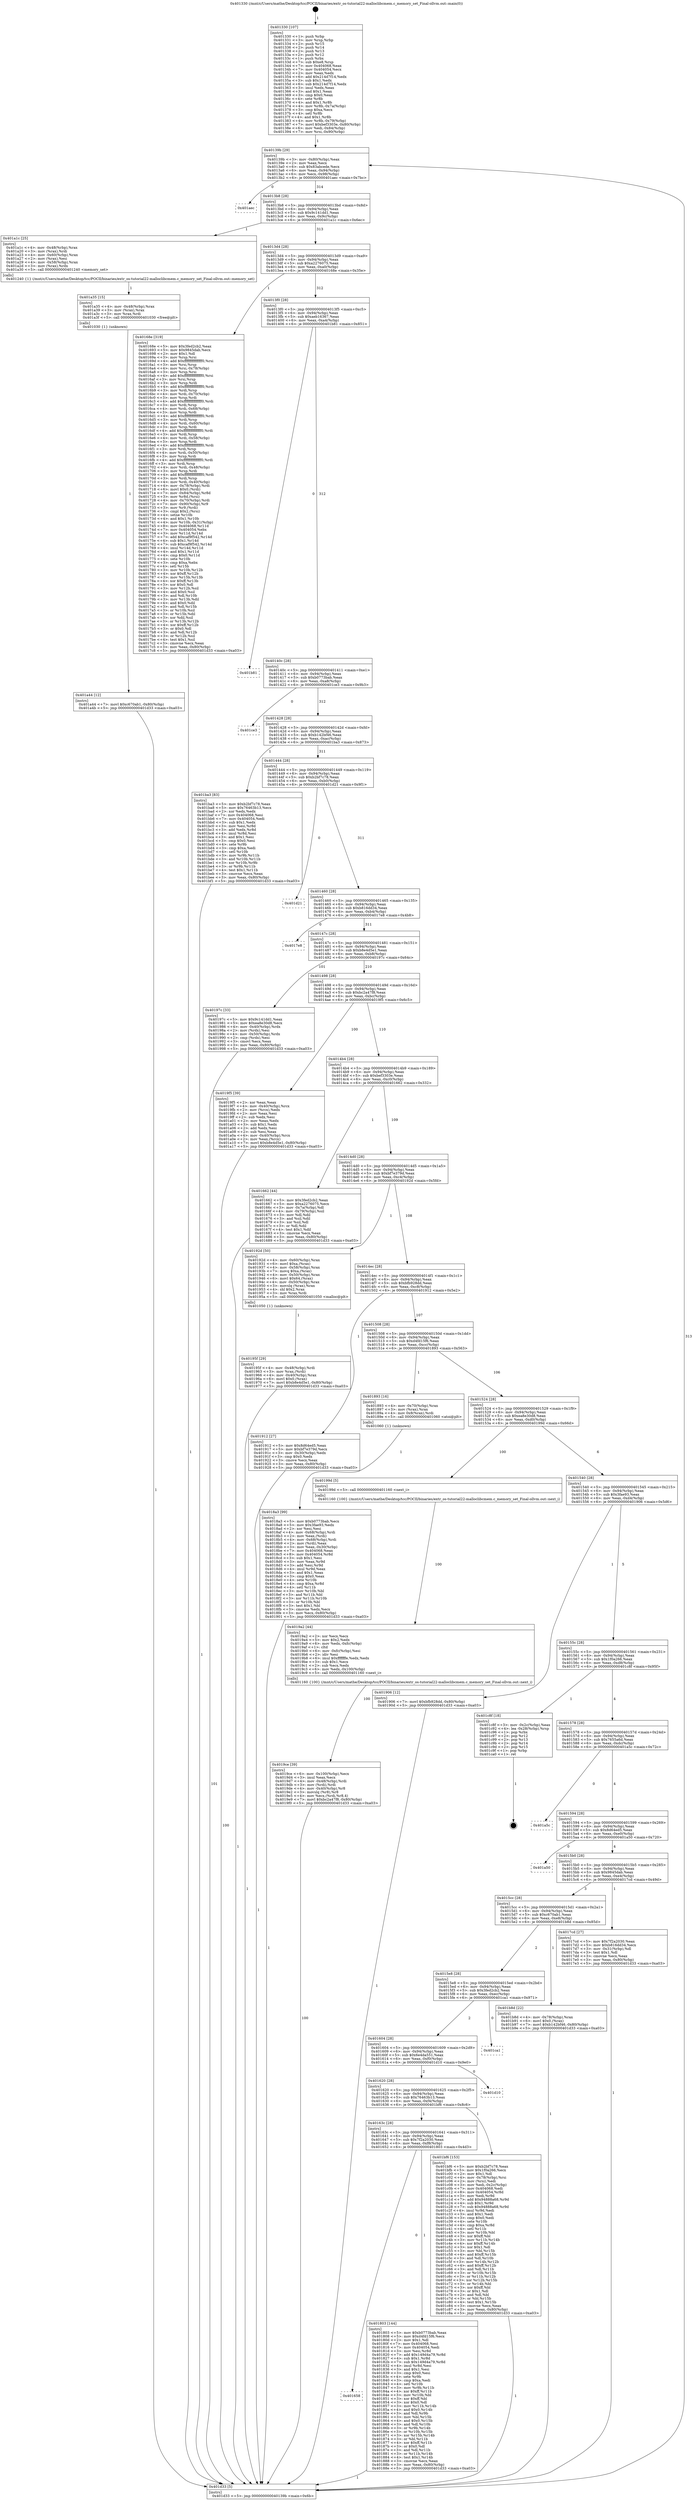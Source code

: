 digraph "0x401330" {
  label = "0x401330 (/mnt/c/Users/mathe/Desktop/tcc/POCII/binaries/extr_os-tutorial22-malloclibcmem.c_memory_set_Final-ollvm.out::main(0))"
  labelloc = "t"
  node[shape=record]

  Entry [label="",width=0.3,height=0.3,shape=circle,fillcolor=black,style=filled]
  "0x40139b" [label="{
     0x40139b [29]\l
     | [instrs]\l
     &nbsp;&nbsp;0x40139b \<+3\>: mov -0x80(%rbp),%eax\l
     &nbsp;&nbsp;0x40139e \<+2\>: mov %eax,%ecx\l
     &nbsp;&nbsp;0x4013a0 \<+6\>: sub $0x83abcede,%ecx\l
     &nbsp;&nbsp;0x4013a6 \<+6\>: mov %eax,-0x94(%rbp)\l
     &nbsp;&nbsp;0x4013ac \<+6\>: mov %ecx,-0x98(%rbp)\l
     &nbsp;&nbsp;0x4013b2 \<+6\>: je 0000000000401aec \<main+0x7bc\>\l
  }"]
  "0x401aec" [label="{
     0x401aec\l
  }", style=dashed]
  "0x4013b8" [label="{
     0x4013b8 [28]\l
     | [instrs]\l
     &nbsp;&nbsp;0x4013b8 \<+5\>: jmp 00000000004013bd \<main+0x8d\>\l
     &nbsp;&nbsp;0x4013bd \<+6\>: mov -0x94(%rbp),%eax\l
     &nbsp;&nbsp;0x4013c3 \<+5\>: sub $0x9c141dd1,%eax\l
     &nbsp;&nbsp;0x4013c8 \<+6\>: mov %eax,-0x9c(%rbp)\l
     &nbsp;&nbsp;0x4013ce \<+6\>: je 0000000000401a1c \<main+0x6ec\>\l
  }"]
  Exit [label="",width=0.3,height=0.3,shape=circle,fillcolor=black,style=filled,peripheries=2]
  "0x401a1c" [label="{
     0x401a1c [25]\l
     | [instrs]\l
     &nbsp;&nbsp;0x401a1c \<+4\>: mov -0x48(%rbp),%rax\l
     &nbsp;&nbsp;0x401a20 \<+3\>: mov (%rax),%rdi\l
     &nbsp;&nbsp;0x401a23 \<+4\>: mov -0x60(%rbp),%rax\l
     &nbsp;&nbsp;0x401a27 \<+2\>: mov (%rax),%esi\l
     &nbsp;&nbsp;0x401a29 \<+4\>: mov -0x58(%rbp),%rax\l
     &nbsp;&nbsp;0x401a2d \<+3\>: mov (%rax),%rdx\l
     &nbsp;&nbsp;0x401a30 \<+5\>: call 0000000000401240 \<memory_set\>\l
     | [calls]\l
     &nbsp;&nbsp;0x401240 \{1\} (/mnt/c/Users/mathe/Desktop/tcc/POCII/binaries/extr_os-tutorial22-malloclibcmem.c_memory_set_Final-ollvm.out::memory_set)\l
  }"]
  "0x4013d4" [label="{
     0x4013d4 [28]\l
     | [instrs]\l
     &nbsp;&nbsp;0x4013d4 \<+5\>: jmp 00000000004013d9 \<main+0xa9\>\l
     &nbsp;&nbsp;0x4013d9 \<+6\>: mov -0x94(%rbp),%eax\l
     &nbsp;&nbsp;0x4013df \<+5\>: sub $0xa2276075,%eax\l
     &nbsp;&nbsp;0x4013e4 \<+6\>: mov %eax,-0xa0(%rbp)\l
     &nbsp;&nbsp;0x4013ea \<+6\>: je 000000000040168e \<main+0x35e\>\l
  }"]
  "0x401a44" [label="{
     0x401a44 [12]\l
     | [instrs]\l
     &nbsp;&nbsp;0x401a44 \<+7\>: movl $0xc670ab1,-0x80(%rbp)\l
     &nbsp;&nbsp;0x401a4b \<+5\>: jmp 0000000000401d33 \<main+0xa03\>\l
  }"]
  "0x40168e" [label="{
     0x40168e [319]\l
     | [instrs]\l
     &nbsp;&nbsp;0x40168e \<+5\>: mov $0x3fed2cb2,%eax\l
     &nbsp;&nbsp;0x401693 \<+5\>: mov $0x9845dab,%ecx\l
     &nbsp;&nbsp;0x401698 \<+2\>: mov $0x1,%dl\l
     &nbsp;&nbsp;0x40169a \<+3\>: mov %rsp,%rsi\l
     &nbsp;&nbsp;0x40169d \<+4\>: add $0xfffffffffffffff0,%rsi\l
     &nbsp;&nbsp;0x4016a1 \<+3\>: mov %rsi,%rsp\l
     &nbsp;&nbsp;0x4016a4 \<+4\>: mov %rsi,-0x78(%rbp)\l
     &nbsp;&nbsp;0x4016a8 \<+3\>: mov %rsp,%rsi\l
     &nbsp;&nbsp;0x4016ab \<+4\>: add $0xfffffffffffffff0,%rsi\l
     &nbsp;&nbsp;0x4016af \<+3\>: mov %rsi,%rsp\l
     &nbsp;&nbsp;0x4016b2 \<+3\>: mov %rsp,%rdi\l
     &nbsp;&nbsp;0x4016b5 \<+4\>: add $0xfffffffffffffff0,%rdi\l
     &nbsp;&nbsp;0x4016b9 \<+3\>: mov %rdi,%rsp\l
     &nbsp;&nbsp;0x4016bc \<+4\>: mov %rdi,-0x70(%rbp)\l
     &nbsp;&nbsp;0x4016c0 \<+3\>: mov %rsp,%rdi\l
     &nbsp;&nbsp;0x4016c3 \<+4\>: add $0xfffffffffffffff0,%rdi\l
     &nbsp;&nbsp;0x4016c7 \<+3\>: mov %rdi,%rsp\l
     &nbsp;&nbsp;0x4016ca \<+4\>: mov %rdi,-0x68(%rbp)\l
     &nbsp;&nbsp;0x4016ce \<+3\>: mov %rsp,%rdi\l
     &nbsp;&nbsp;0x4016d1 \<+4\>: add $0xfffffffffffffff0,%rdi\l
     &nbsp;&nbsp;0x4016d5 \<+3\>: mov %rdi,%rsp\l
     &nbsp;&nbsp;0x4016d8 \<+4\>: mov %rdi,-0x60(%rbp)\l
     &nbsp;&nbsp;0x4016dc \<+3\>: mov %rsp,%rdi\l
     &nbsp;&nbsp;0x4016df \<+4\>: add $0xfffffffffffffff0,%rdi\l
     &nbsp;&nbsp;0x4016e3 \<+3\>: mov %rdi,%rsp\l
     &nbsp;&nbsp;0x4016e6 \<+4\>: mov %rdi,-0x58(%rbp)\l
     &nbsp;&nbsp;0x4016ea \<+3\>: mov %rsp,%rdi\l
     &nbsp;&nbsp;0x4016ed \<+4\>: add $0xfffffffffffffff0,%rdi\l
     &nbsp;&nbsp;0x4016f1 \<+3\>: mov %rdi,%rsp\l
     &nbsp;&nbsp;0x4016f4 \<+4\>: mov %rdi,-0x50(%rbp)\l
     &nbsp;&nbsp;0x4016f8 \<+3\>: mov %rsp,%rdi\l
     &nbsp;&nbsp;0x4016fb \<+4\>: add $0xfffffffffffffff0,%rdi\l
     &nbsp;&nbsp;0x4016ff \<+3\>: mov %rdi,%rsp\l
     &nbsp;&nbsp;0x401702 \<+4\>: mov %rdi,-0x48(%rbp)\l
     &nbsp;&nbsp;0x401706 \<+3\>: mov %rsp,%rdi\l
     &nbsp;&nbsp;0x401709 \<+4\>: add $0xfffffffffffffff0,%rdi\l
     &nbsp;&nbsp;0x40170d \<+3\>: mov %rdi,%rsp\l
     &nbsp;&nbsp;0x401710 \<+4\>: mov %rdi,-0x40(%rbp)\l
     &nbsp;&nbsp;0x401714 \<+4\>: mov -0x78(%rbp),%rdi\l
     &nbsp;&nbsp;0x401718 \<+6\>: movl $0x0,(%rdi)\l
     &nbsp;&nbsp;0x40171e \<+7\>: mov -0x84(%rbp),%r8d\l
     &nbsp;&nbsp;0x401725 \<+3\>: mov %r8d,(%rsi)\l
     &nbsp;&nbsp;0x401728 \<+4\>: mov -0x70(%rbp),%rdi\l
     &nbsp;&nbsp;0x40172c \<+7\>: mov -0x90(%rbp),%r9\l
     &nbsp;&nbsp;0x401733 \<+3\>: mov %r9,(%rdi)\l
     &nbsp;&nbsp;0x401736 \<+3\>: cmpl $0x2,(%rsi)\l
     &nbsp;&nbsp;0x401739 \<+4\>: setne %r10b\l
     &nbsp;&nbsp;0x40173d \<+4\>: and $0x1,%r10b\l
     &nbsp;&nbsp;0x401741 \<+4\>: mov %r10b,-0x31(%rbp)\l
     &nbsp;&nbsp;0x401745 \<+8\>: mov 0x404068,%r11d\l
     &nbsp;&nbsp;0x40174d \<+7\>: mov 0x404054,%ebx\l
     &nbsp;&nbsp;0x401754 \<+3\>: mov %r11d,%r14d\l
     &nbsp;&nbsp;0x401757 \<+7\>: add $0xcaf9f542,%r14d\l
     &nbsp;&nbsp;0x40175e \<+4\>: sub $0x1,%r14d\l
     &nbsp;&nbsp;0x401762 \<+7\>: sub $0xcaf9f542,%r14d\l
     &nbsp;&nbsp;0x401769 \<+4\>: imul %r14d,%r11d\l
     &nbsp;&nbsp;0x40176d \<+4\>: and $0x1,%r11d\l
     &nbsp;&nbsp;0x401771 \<+4\>: cmp $0x0,%r11d\l
     &nbsp;&nbsp;0x401775 \<+4\>: sete %r10b\l
     &nbsp;&nbsp;0x401779 \<+3\>: cmp $0xa,%ebx\l
     &nbsp;&nbsp;0x40177c \<+4\>: setl %r15b\l
     &nbsp;&nbsp;0x401780 \<+3\>: mov %r10b,%r12b\l
     &nbsp;&nbsp;0x401783 \<+4\>: xor $0xff,%r12b\l
     &nbsp;&nbsp;0x401787 \<+3\>: mov %r15b,%r13b\l
     &nbsp;&nbsp;0x40178a \<+4\>: xor $0xff,%r13b\l
     &nbsp;&nbsp;0x40178e \<+3\>: xor $0x0,%dl\l
     &nbsp;&nbsp;0x401791 \<+3\>: mov %r12b,%sil\l
     &nbsp;&nbsp;0x401794 \<+4\>: and $0x0,%sil\l
     &nbsp;&nbsp;0x401798 \<+3\>: and %dl,%r10b\l
     &nbsp;&nbsp;0x40179b \<+3\>: mov %r13b,%dil\l
     &nbsp;&nbsp;0x40179e \<+4\>: and $0x0,%dil\l
     &nbsp;&nbsp;0x4017a2 \<+3\>: and %dl,%r15b\l
     &nbsp;&nbsp;0x4017a5 \<+3\>: or %r10b,%sil\l
     &nbsp;&nbsp;0x4017a8 \<+3\>: or %r15b,%dil\l
     &nbsp;&nbsp;0x4017ab \<+3\>: xor %dil,%sil\l
     &nbsp;&nbsp;0x4017ae \<+3\>: or %r13b,%r12b\l
     &nbsp;&nbsp;0x4017b1 \<+4\>: xor $0xff,%r12b\l
     &nbsp;&nbsp;0x4017b5 \<+3\>: or $0x0,%dl\l
     &nbsp;&nbsp;0x4017b8 \<+3\>: and %dl,%r12b\l
     &nbsp;&nbsp;0x4017bb \<+3\>: or %r12b,%sil\l
     &nbsp;&nbsp;0x4017be \<+4\>: test $0x1,%sil\l
     &nbsp;&nbsp;0x4017c2 \<+3\>: cmovne %ecx,%eax\l
     &nbsp;&nbsp;0x4017c5 \<+3\>: mov %eax,-0x80(%rbp)\l
     &nbsp;&nbsp;0x4017c8 \<+5\>: jmp 0000000000401d33 \<main+0xa03\>\l
  }"]
  "0x4013f0" [label="{
     0x4013f0 [28]\l
     | [instrs]\l
     &nbsp;&nbsp;0x4013f0 \<+5\>: jmp 00000000004013f5 \<main+0xc5\>\l
     &nbsp;&nbsp;0x4013f5 \<+6\>: mov -0x94(%rbp),%eax\l
     &nbsp;&nbsp;0x4013fb \<+5\>: sub $0xaeb16367,%eax\l
     &nbsp;&nbsp;0x401400 \<+6\>: mov %eax,-0xa4(%rbp)\l
     &nbsp;&nbsp;0x401406 \<+6\>: je 0000000000401b81 \<main+0x851\>\l
  }"]
  "0x401a35" [label="{
     0x401a35 [15]\l
     | [instrs]\l
     &nbsp;&nbsp;0x401a35 \<+4\>: mov -0x48(%rbp),%rax\l
     &nbsp;&nbsp;0x401a39 \<+3\>: mov (%rax),%rax\l
     &nbsp;&nbsp;0x401a3c \<+3\>: mov %rax,%rdi\l
     &nbsp;&nbsp;0x401a3f \<+5\>: call 0000000000401030 \<free@plt\>\l
     | [calls]\l
     &nbsp;&nbsp;0x401030 \{1\} (unknown)\l
  }"]
  "0x401b81" [label="{
     0x401b81\l
  }", style=dashed]
  "0x40140c" [label="{
     0x40140c [28]\l
     | [instrs]\l
     &nbsp;&nbsp;0x40140c \<+5\>: jmp 0000000000401411 \<main+0xe1\>\l
     &nbsp;&nbsp;0x401411 \<+6\>: mov -0x94(%rbp),%eax\l
     &nbsp;&nbsp;0x401417 \<+5\>: sub $0xb0773bab,%eax\l
     &nbsp;&nbsp;0x40141c \<+6\>: mov %eax,-0xa8(%rbp)\l
     &nbsp;&nbsp;0x401422 \<+6\>: je 0000000000401ce3 \<main+0x9b3\>\l
  }"]
  "0x4019ce" [label="{
     0x4019ce [39]\l
     | [instrs]\l
     &nbsp;&nbsp;0x4019ce \<+6\>: mov -0x100(%rbp),%ecx\l
     &nbsp;&nbsp;0x4019d4 \<+3\>: imul %eax,%ecx\l
     &nbsp;&nbsp;0x4019d7 \<+4\>: mov -0x48(%rbp),%rdi\l
     &nbsp;&nbsp;0x4019db \<+3\>: mov (%rdi),%rdi\l
     &nbsp;&nbsp;0x4019de \<+4\>: mov -0x40(%rbp),%r8\l
     &nbsp;&nbsp;0x4019e2 \<+3\>: movslq (%r8),%r8\l
     &nbsp;&nbsp;0x4019e5 \<+4\>: mov %ecx,(%rdi,%r8,4)\l
     &nbsp;&nbsp;0x4019e9 \<+7\>: movl $0xbc2a47f8,-0x80(%rbp)\l
     &nbsp;&nbsp;0x4019f0 \<+5\>: jmp 0000000000401d33 \<main+0xa03\>\l
  }"]
  "0x401ce3" [label="{
     0x401ce3\l
  }", style=dashed]
  "0x401428" [label="{
     0x401428 [28]\l
     | [instrs]\l
     &nbsp;&nbsp;0x401428 \<+5\>: jmp 000000000040142d \<main+0xfd\>\l
     &nbsp;&nbsp;0x40142d \<+6\>: mov -0x94(%rbp),%eax\l
     &nbsp;&nbsp;0x401433 \<+5\>: sub $0xb142bf46,%eax\l
     &nbsp;&nbsp;0x401438 \<+6\>: mov %eax,-0xac(%rbp)\l
     &nbsp;&nbsp;0x40143e \<+6\>: je 0000000000401ba3 \<main+0x873\>\l
  }"]
  "0x4019a2" [label="{
     0x4019a2 [44]\l
     | [instrs]\l
     &nbsp;&nbsp;0x4019a2 \<+2\>: xor %ecx,%ecx\l
     &nbsp;&nbsp;0x4019a4 \<+5\>: mov $0x2,%edx\l
     &nbsp;&nbsp;0x4019a9 \<+6\>: mov %edx,-0xfc(%rbp)\l
     &nbsp;&nbsp;0x4019af \<+1\>: cltd\l
     &nbsp;&nbsp;0x4019b0 \<+6\>: mov -0xfc(%rbp),%esi\l
     &nbsp;&nbsp;0x4019b6 \<+2\>: idiv %esi\l
     &nbsp;&nbsp;0x4019b8 \<+6\>: imul $0xfffffffe,%edx,%edx\l
     &nbsp;&nbsp;0x4019be \<+3\>: sub $0x1,%ecx\l
     &nbsp;&nbsp;0x4019c1 \<+2\>: sub %ecx,%edx\l
     &nbsp;&nbsp;0x4019c3 \<+6\>: mov %edx,-0x100(%rbp)\l
     &nbsp;&nbsp;0x4019c9 \<+5\>: call 0000000000401160 \<next_i\>\l
     | [calls]\l
     &nbsp;&nbsp;0x401160 \{100\} (/mnt/c/Users/mathe/Desktop/tcc/POCII/binaries/extr_os-tutorial22-malloclibcmem.c_memory_set_Final-ollvm.out::next_i)\l
  }"]
  "0x401ba3" [label="{
     0x401ba3 [83]\l
     | [instrs]\l
     &nbsp;&nbsp;0x401ba3 \<+5\>: mov $0xb2bf7c78,%eax\l
     &nbsp;&nbsp;0x401ba8 \<+5\>: mov $0x76463b13,%ecx\l
     &nbsp;&nbsp;0x401bad \<+2\>: xor %edx,%edx\l
     &nbsp;&nbsp;0x401baf \<+7\>: mov 0x404068,%esi\l
     &nbsp;&nbsp;0x401bb6 \<+7\>: mov 0x404054,%edi\l
     &nbsp;&nbsp;0x401bbd \<+3\>: sub $0x1,%edx\l
     &nbsp;&nbsp;0x401bc0 \<+3\>: mov %esi,%r8d\l
     &nbsp;&nbsp;0x401bc3 \<+3\>: add %edx,%r8d\l
     &nbsp;&nbsp;0x401bc6 \<+4\>: imul %r8d,%esi\l
     &nbsp;&nbsp;0x401bca \<+3\>: and $0x1,%esi\l
     &nbsp;&nbsp;0x401bcd \<+3\>: cmp $0x0,%esi\l
     &nbsp;&nbsp;0x401bd0 \<+4\>: sete %r9b\l
     &nbsp;&nbsp;0x401bd4 \<+3\>: cmp $0xa,%edi\l
     &nbsp;&nbsp;0x401bd7 \<+4\>: setl %r10b\l
     &nbsp;&nbsp;0x401bdb \<+3\>: mov %r9b,%r11b\l
     &nbsp;&nbsp;0x401bde \<+3\>: and %r10b,%r11b\l
     &nbsp;&nbsp;0x401be1 \<+3\>: xor %r10b,%r9b\l
     &nbsp;&nbsp;0x401be4 \<+3\>: or %r9b,%r11b\l
     &nbsp;&nbsp;0x401be7 \<+4\>: test $0x1,%r11b\l
     &nbsp;&nbsp;0x401beb \<+3\>: cmovne %ecx,%eax\l
     &nbsp;&nbsp;0x401bee \<+3\>: mov %eax,-0x80(%rbp)\l
     &nbsp;&nbsp;0x401bf1 \<+5\>: jmp 0000000000401d33 \<main+0xa03\>\l
  }"]
  "0x401444" [label="{
     0x401444 [28]\l
     | [instrs]\l
     &nbsp;&nbsp;0x401444 \<+5\>: jmp 0000000000401449 \<main+0x119\>\l
     &nbsp;&nbsp;0x401449 \<+6\>: mov -0x94(%rbp),%eax\l
     &nbsp;&nbsp;0x40144f \<+5\>: sub $0xb2bf7c78,%eax\l
     &nbsp;&nbsp;0x401454 \<+6\>: mov %eax,-0xb0(%rbp)\l
     &nbsp;&nbsp;0x40145a \<+6\>: je 0000000000401d21 \<main+0x9f1\>\l
  }"]
  "0x40195f" [label="{
     0x40195f [29]\l
     | [instrs]\l
     &nbsp;&nbsp;0x40195f \<+4\>: mov -0x48(%rbp),%rdi\l
     &nbsp;&nbsp;0x401963 \<+3\>: mov %rax,(%rdi)\l
     &nbsp;&nbsp;0x401966 \<+4\>: mov -0x40(%rbp),%rax\l
     &nbsp;&nbsp;0x40196a \<+6\>: movl $0x0,(%rax)\l
     &nbsp;&nbsp;0x401970 \<+7\>: movl $0xb8e4d5e1,-0x80(%rbp)\l
     &nbsp;&nbsp;0x401977 \<+5\>: jmp 0000000000401d33 \<main+0xa03\>\l
  }"]
  "0x401d21" [label="{
     0x401d21\l
  }", style=dashed]
  "0x401460" [label="{
     0x401460 [28]\l
     | [instrs]\l
     &nbsp;&nbsp;0x401460 \<+5\>: jmp 0000000000401465 \<main+0x135\>\l
     &nbsp;&nbsp;0x401465 \<+6\>: mov -0x94(%rbp),%eax\l
     &nbsp;&nbsp;0x40146b \<+5\>: sub $0xb816dd34,%eax\l
     &nbsp;&nbsp;0x401470 \<+6\>: mov %eax,-0xb4(%rbp)\l
     &nbsp;&nbsp;0x401476 \<+6\>: je 00000000004017e8 \<main+0x4b8\>\l
  }"]
  "0x4018a3" [label="{
     0x4018a3 [99]\l
     | [instrs]\l
     &nbsp;&nbsp;0x4018a3 \<+5\>: mov $0xb0773bab,%ecx\l
     &nbsp;&nbsp;0x4018a8 \<+5\>: mov $0x3fae93,%edx\l
     &nbsp;&nbsp;0x4018ad \<+2\>: xor %esi,%esi\l
     &nbsp;&nbsp;0x4018af \<+4\>: mov -0x68(%rbp),%rdi\l
     &nbsp;&nbsp;0x4018b3 \<+2\>: mov %eax,(%rdi)\l
     &nbsp;&nbsp;0x4018b5 \<+4\>: mov -0x68(%rbp),%rdi\l
     &nbsp;&nbsp;0x4018b9 \<+2\>: mov (%rdi),%eax\l
     &nbsp;&nbsp;0x4018bb \<+3\>: mov %eax,-0x30(%rbp)\l
     &nbsp;&nbsp;0x4018be \<+7\>: mov 0x404068,%eax\l
     &nbsp;&nbsp;0x4018c5 \<+8\>: mov 0x404054,%r8d\l
     &nbsp;&nbsp;0x4018cd \<+3\>: sub $0x1,%esi\l
     &nbsp;&nbsp;0x4018d0 \<+3\>: mov %eax,%r9d\l
     &nbsp;&nbsp;0x4018d3 \<+3\>: add %esi,%r9d\l
     &nbsp;&nbsp;0x4018d6 \<+4\>: imul %r9d,%eax\l
     &nbsp;&nbsp;0x4018da \<+3\>: and $0x1,%eax\l
     &nbsp;&nbsp;0x4018dd \<+3\>: cmp $0x0,%eax\l
     &nbsp;&nbsp;0x4018e0 \<+4\>: sete %r10b\l
     &nbsp;&nbsp;0x4018e4 \<+4\>: cmp $0xa,%r8d\l
     &nbsp;&nbsp;0x4018e8 \<+4\>: setl %r11b\l
     &nbsp;&nbsp;0x4018ec \<+3\>: mov %r10b,%bl\l
     &nbsp;&nbsp;0x4018ef \<+3\>: and %r11b,%bl\l
     &nbsp;&nbsp;0x4018f2 \<+3\>: xor %r11b,%r10b\l
     &nbsp;&nbsp;0x4018f5 \<+3\>: or %r10b,%bl\l
     &nbsp;&nbsp;0x4018f8 \<+3\>: test $0x1,%bl\l
     &nbsp;&nbsp;0x4018fb \<+3\>: cmovne %edx,%ecx\l
     &nbsp;&nbsp;0x4018fe \<+3\>: mov %ecx,-0x80(%rbp)\l
     &nbsp;&nbsp;0x401901 \<+5\>: jmp 0000000000401d33 \<main+0xa03\>\l
  }"]
  "0x4017e8" [label="{
     0x4017e8\l
  }", style=dashed]
  "0x40147c" [label="{
     0x40147c [28]\l
     | [instrs]\l
     &nbsp;&nbsp;0x40147c \<+5\>: jmp 0000000000401481 \<main+0x151\>\l
     &nbsp;&nbsp;0x401481 \<+6\>: mov -0x94(%rbp),%eax\l
     &nbsp;&nbsp;0x401487 \<+5\>: sub $0xb8e4d5e1,%eax\l
     &nbsp;&nbsp;0x40148c \<+6\>: mov %eax,-0xb8(%rbp)\l
     &nbsp;&nbsp;0x401492 \<+6\>: je 000000000040197c \<main+0x64c\>\l
  }"]
  "0x401658" [label="{
     0x401658\l
  }", style=dashed]
  "0x40197c" [label="{
     0x40197c [33]\l
     | [instrs]\l
     &nbsp;&nbsp;0x40197c \<+5\>: mov $0x9c141dd1,%eax\l
     &nbsp;&nbsp;0x401981 \<+5\>: mov $0xea8e30d8,%ecx\l
     &nbsp;&nbsp;0x401986 \<+4\>: mov -0x40(%rbp),%rdx\l
     &nbsp;&nbsp;0x40198a \<+2\>: mov (%rdx),%esi\l
     &nbsp;&nbsp;0x40198c \<+4\>: mov -0x50(%rbp),%rdx\l
     &nbsp;&nbsp;0x401990 \<+2\>: cmp (%rdx),%esi\l
     &nbsp;&nbsp;0x401992 \<+3\>: cmovl %ecx,%eax\l
     &nbsp;&nbsp;0x401995 \<+3\>: mov %eax,-0x80(%rbp)\l
     &nbsp;&nbsp;0x401998 \<+5\>: jmp 0000000000401d33 \<main+0xa03\>\l
  }"]
  "0x401498" [label="{
     0x401498 [28]\l
     | [instrs]\l
     &nbsp;&nbsp;0x401498 \<+5\>: jmp 000000000040149d \<main+0x16d\>\l
     &nbsp;&nbsp;0x40149d \<+6\>: mov -0x94(%rbp),%eax\l
     &nbsp;&nbsp;0x4014a3 \<+5\>: sub $0xbc2a47f8,%eax\l
     &nbsp;&nbsp;0x4014a8 \<+6\>: mov %eax,-0xbc(%rbp)\l
     &nbsp;&nbsp;0x4014ae \<+6\>: je 00000000004019f5 \<main+0x6c5\>\l
  }"]
  "0x401803" [label="{
     0x401803 [144]\l
     | [instrs]\l
     &nbsp;&nbsp;0x401803 \<+5\>: mov $0xb0773bab,%eax\l
     &nbsp;&nbsp;0x401808 \<+5\>: mov $0xd4fd15f6,%ecx\l
     &nbsp;&nbsp;0x40180d \<+2\>: mov $0x1,%dl\l
     &nbsp;&nbsp;0x40180f \<+7\>: mov 0x404068,%esi\l
     &nbsp;&nbsp;0x401816 \<+7\>: mov 0x404054,%edi\l
     &nbsp;&nbsp;0x40181d \<+3\>: mov %esi,%r8d\l
     &nbsp;&nbsp;0x401820 \<+7\>: add $0x149d4a79,%r8d\l
     &nbsp;&nbsp;0x401827 \<+4\>: sub $0x1,%r8d\l
     &nbsp;&nbsp;0x40182b \<+7\>: sub $0x149d4a79,%r8d\l
     &nbsp;&nbsp;0x401832 \<+4\>: imul %r8d,%esi\l
     &nbsp;&nbsp;0x401836 \<+3\>: and $0x1,%esi\l
     &nbsp;&nbsp;0x401839 \<+3\>: cmp $0x0,%esi\l
     &nbsp;&nbsp;0x40183c \<+4\>: sete %r9b\l
     &nbsp;&nbsp;0x401840 \<+3\>: cmp $0xa,%edi\l
     &nbsp;&nbsp;0x401843 \<+4\>: setl %r10b\l
     &nbsp;&nbsp;0x401847 \<+3\>: mov %r9b,%r11b\l
     &nbsp;&nbsp;0x40184a \<+4\>: xor $0xff,%r11b\l
     &nbsp;&nbsp;0x40184e \<+3\>: mov %r10b,%bl\l
     &nbsp;&nbsp;0x401851 \<+3\>: xor $0xff,%bl\l
     &nbsp;&nbsp;0x401854 \<+3\>: xor $0x0,%dl\l
     &nbsp;&nbsp;0x401857 \<+3\>: mov %r11b,%r14b\l
     &nbsp;&nbsp;0x40185a \<+4\>: and $0x0,%r14b\l
     &nbsp;&nbsp;0x40185e \<+3\>: and %dl,%r9b\l
     &nbsp;&nbsp;0x401861 \<+3\>: mov %bl,%r15b\l
     &nbsp;&nbsp;0x401864 \<+4\>: and $0x0,%r15b\l
     &nbsp;&nbsp;0x401868 \<+3\>: and %dl,%r10b\l
     &nbsp;&nbsp;0x40186b \<+3\>: or %r9b,%r14b\l
     &nbsp;&nbsp;0x40186e \<+3\>: or %r10b,%r15b\l
     &nbsp;&nbsp;0x401871 \<+3\>: xor %r15b,%r14b\l
     &nbsp;&nbsp;0x401874 \<+3\>: or %bl,%r11b\l
     &nbsp;&nbsp;0x401877 \<+4\>: xor $0xff,%r11b\l
     &nbsp;&nbsp;0x40187b \<+3\>: or $0x0,%dl\l
     &nbsp;&nbsp;0x40187e \<+3\>: and %dl,%r11b\l
     &nbsp;&nbsp;0x401881 \<+3\>: or %r11b,%r14b\l
     &nbsp;&nbsp;0x401884 \<+4\>: test $0x1,%r14b\l
     &nbsp;&nbsp;0x401888 \<+3\>: cmovne %ecx,%eax\l
     &nbsp;&nbsp;0x40188b \<+3\>: mov %eax,-0x80(%rbp)\l
     &nbsp;&nbsp;0x40188e \<+5\>: jmp 0000000000401d33 \<main+0xa03\>\l
  }"]
  "0x4019f5" [label="{
     0x4019f5 [39]\l
     | [instrs]\l
     &nbsp;&nbsp;0x4019f5 \<+2\>: xor %eax,%eax\l
     &nbsp;&nbsp;0x4019f7 \<+4\>: mov -0x40(%rbp),%rcx\l
     &nbsp;&nbsp;0x4019fb \<+2\>: mov (%rcx),%edx\l
     &nbsp;&nbsp;0x4019fd \<+2\>: mov %eax,%esi\l
     &nbsp;&nbsp;0x4019ff \<+2\>: sub %edx,%esi\l
     &nbsp;&nbsp;0x401a01 \<+2\>: mov %eax,%edx\l
     &nbsp;&nbsp;0x401a03 \<+3\>: sub $0x1,%edx\l
     &nbsp;&nbsp;0x401a06 \<+2\>: add %edx,%esi\l
     &nbsp;&nbsp;0x401a08 \<+2\>: sub %esi,%eax\l
     &nbsp;&nbsp;0x401a0a \<+4\>: mov -0x40(%rbp),%rcx\l
     &nbsp;&nbsp;0x401a0e \<+2\>: mov %eax,(%rcx)\l
     &nbsp;&nbsp;0x401a10 \<+7\>: movl $0xb8e4d5e1,-0x80(%rbp)\l
     &nbsp;&nbsp;0x401a17 \<+5\>: jmp 0000000000401d33 \<main+0xa03\>\l
  }"]
  "0x4014b4" [label="{
     0x4014b4 [28]\l
     | [instrs]\l
     &nbsp;&nbsp;0x4014b4 \<+5\>: jmp 00000000004014b9 \<main+0x189\>\l
     &nbsp;&nbsp;0x4014b9 \<+6\>: mov -0x94(%rbp),%eax\l
     &nbsp;&nbsp;0x4014bf \<+5\>: sub $0xbef3303e,%eax\l
     &nbsp;&nbsp;0x4014c4 \<+6\>: mov %eax,-0xc0(%rbp)\l
     &nbsp;&nbsp;0x4014ca \<+6\>: je 0000000000401662 \<main+0x332\>\l
  }"]
  "0x40163c" [label="{
     0x40163c [28]\l
     | [instrs]\l
     &nbsp;&nbsp;0x40163c \<+5\>: jmp 0000000000401641 \<main+0x311\>\l
     &nbsp;&nbsp;0x401641 \<+6\>: mov -0x94(%rbp),%eax\l
     &nbsp;&nbsp;0x401647 \<+5\>: sub $0x7f2a2030,%eax\l
     &nbsp;&nbsp;0x40164c \<+6\>: mov %eax,-0xf8(%rbp)\l
     &nbsp;&nbsp;0x401652 \<+6\>: je 0000000000401803 \<main+0x4d3\>\l
  }"]
  "0x401662" [label="{
     0x401662 [44]\l
     | [instrs]\l
     &nbsp;&nbsp;0x401662 \<+5\>: mov $0x3fed2cb2,%eax\l
     &nbsp;&nbsp;0x401667 \<+5\>: mov $0xa2276075,%ecx\l
     &nbsp;&nbsp;0x40166c \<+3\>: mov -0x7a(%rbp),%dl\l
     &nbsp;&nbsp;0x40166f \<+4\>: mov -0x79(%rbp),%sil\l
     &nbsp;&nbsp;0x401673 \<+3\>: mov %dl,%dil\l
     &nbsp;&nbsp;0x401676 \<+3\>: and %sil,%dil\l
     &nbsp;&nbsp;0x401679 \<+3\>: xor %sil,%dl\l
     &nbsp;&nbsp;0x40167c \<+3\>: or %dl,%dil\l
     &nbsp;&nbsp;0x40167f \<+4\>: test $0x1,%dil\l
     &nbsp;&nbsp;0x401683 \<+3\>: cmovne %ecx,%eax\l
     &nbsp;&nbsp;0x401686 \<+3\>: mov %eax,-0x80(%rbp)\l
     &nbsp;&nbsp;0x401689 \<+5\>: jmp 0000000000401d33 \<main+0xa03\>\l
  }"]
  "0x4014d0" [label="{
     0x4014d0 [28]\l
     | [instrs]\l
     &nbsp;&nbsp;0x4014d0 \<+5\>: jmp 00000000004014d5 \<main+0x1a5\>\l
     &nbsp;&nbsp;0x4014d5 \<+6\>: mov -0x94(%rbp),%eax\l
     &nbsp;&nbsp;0x4014db \<+5\>: sub $0xbf7e379d,%eax\l
     &nbsp;&nbsp;0x4014e0 \<+6\>: mov %eax,-0xc4(%rbp)\l
     &nbsp;&nbsp;0x4014e6 \<+6\>: je 000000000040192d \<main+0x5fd\>\l
  }"]
  "0x401d33" [label="{
     0x401d33 [5]\l
     | [instrs]\l
     &nbsp;&nbsp;0x401d33 \<+5\>: jmp 000000000040139b \<main+0x6b\>\l
  }"]
  "0x401330" [label="{
     0x401330 [107]\l
     | [instrs]\l
     &nbsp;&nbsp;0x401330 \<+1\>: push %rbp\l
     &nbsp;&nbsp;0x401331 \<+3\>: mov %rsp,%rbp\l
     &nbsp;&nbsp;0x401334 \<+2\>: push %r15\l
     &nbsp;&nbsp;0x401336 \<+2\>: push %r14\l
     &nbsp;&nbsp;0x401338 \<+2\>: push %r13\l
     &nbsp;&nbsp;0x40133a \<+2\>: push %r12\l
     &nbsp;&nbsp;0x40133c \<+1\>: push %rbx\l
     &nbsp;&nbsp;0x40133d \<+7\>: sub $0xe8,%rsp\l
     &nbsp;&nbsp;0x401344 \<+7\>: mov 0x404068,%eax\l
     &nbsp;&nbsp;0x40134b \<+7\>: mov 0x404054,%ecx\l
     &nbsp;&nbsp;0x401352 \<+2\>: mov %eax,%edx\l
     &nbsp;&nbsp;0x401354 \<+6\>: add $0x214d7f14,%edx\l
     &nbsp;&nbsp;0x40135a \<+3\>: sub $0x1,%edx\l
     &nbsp;&nbsp;0x40135d \<+6\>: sub $0x214d7f14,%edx\l
     &nbsp;&nbsp;0x401363 \<+3\>: imul %edx,%eax\l
     &nbsp;&nbsp;0x401366 \<+3\>: and $0x1,%eax\l
     &nbsp;&nbsp;0x401369 \<+3\>: cmp $0x0,%eax\l
     &nbsp;&nbsp;0x40136c \<+4\>: sete %r8b\l
     &nbsp;&nbsp;0x401370 \<+4\>: and $0x1,%r8b\l
     &nbsp;&nbsp;0x401374 \<+4\>: mov %r8b,-0x7a(%rbp)\l
     &nbsp;&nbsp;0x401378 \<+3\>: cmp $0xa,%ecx\l
     &nbsp;&nbsp;0x40137b \<+4\>: setl %r8b\l
     &nbsp;&nbsp;0x40137f \<+4\>: and $0x1,%r8b\l
     &nbsp;&nbsp;0x401383 \<+4\>: mov %r8b,-0x79(%rbp)\l
     &nbsp;&nbsp;0x401387 \<+7\>: movl $0xbef3303e,-0x80(%rbp)\l
     &nbsp;&nbsp;0x40138e \<+6\>: mov %edi,-0x84(%rbp)\l
     &nbsp;&nbsp;0x401394 \<+7\>: mov %rsi,-0x90(%rbp)\l
  }"]
  "0x401bf6" [label="{
     0x401bf6 [153]\l
     | [instrs]\l
     &nbsp;&nbsp;0x401bf6 \<+5\>: mov $0xb2bf7c78,%eax\l
     &nbsp;&nbsp;0x401bfb \<+5\>: mov $0x1f0a266,%ecx\l
     &nbsp;&nbsp;0x401c00 \<+2\>: mov $0x1,%dl\l
     &nbsp;&nbsp;0x401c02 \<+4\>: mov -0x78(%rbp),%rsi\l
     &nbsp;&nbsp;0x401c06 \<+2\>: mov (%rsi),%edi\l
     &nbsp;&nbsp;0x401c08 \<+3\>: mov %edi,-0x2c(%rbp)\l
     &nbsp;&nbsp;0x401c0b \<+7\>: mov 0x404068,%edi\l
     &nbsp;&nbsp;0x401c12 \<+8\>: mov 0x404054,%r8d\l
     &nbsp;&nbsp;0x401c1a \<+3\>: mov %edi,%r9d\l
     &nbsp;&nbsp;0x401c1d \<+7\>: add $0x94888a68,%r9d\l
     &nbsp;&nbsp;0x401c24 \<+4\>: sub $0x1,%r9d\l
     &nbsp;&nbsp;0x401c28 \<+7\>: sub $0x94888a68,%r9d\l
     &nbsp;&nbsp;0x401c2f \<+4\>: imul %r9d,%edi\l
     &nbsp;&nbsp;0x401c33 \<+3\>: and $0x1,%edi\l
     &nbsp;&nbsp;0x401c36 \<+3\>: cmp $0x0,%edi\l
     &nbsp;&nbsp;0x401c39 \<+4\>: sete %r10b\l
     &nbsp;&nbsp;0x401c3d \<+4\>: cmp $0xa,%r8d\l
     &nbsp;&nbsp;0x401c41 \<+4\>: setl %r11b\l
     &nbsp;&nbsp;0x401c45 \<+3\>: mov %r10b,%bl\l
     &nbsp;&nbsp;0x401c48 \<+3\>: xor $0xff,%bl\l
     &nbsp;&nbsp;0x401c4b \<+3\>: mov %r11b,%r14b\l
     &nbsp;&nbsp;0x401c4e \<+4\>: xor $0xff,%r14b\l
     &nbsp;&nbsp;0x401c52 \<+3\>: xor $0x1,%dl\l
     &nbsp;&nbsp;0x401c55 \<+3\>: mov %bl,%r15b\l
     &nbsp;&nbsp;0x401c58 \<+4\>: and $0xff,%r15b\l
     &nbsp;&nbsp;0x401c5c \<+3\>: and %dl,%r10b\l
     &nbsp;&nbsp;0x401c5f \<+3\>: mov %r14b,%r12b\l
     &nbsp;&nbsp;0x401c62 \<+4\>: and $0xff,%r12b\l
     &nbsp;&nbsp;0x401c66 \<+3\>: and %dl,%r11b\l
     &nbsp;&nbsp;0x401c69 \<+3\>: or %r10b,%r15b\l
     &nbsp;&nbsp;0x401c6c \<+3\>: or %r11b,%r12b\l
     &nbsp;&nbsp;0x401c6f \<+3\>: xor %r12b,%r15b\l
     &nbsp;&nbsp;0x401c72 \<+3\>: or %r14b,%bl\l
     &nbsp;&nbsp;0x401c75 \<+3\>: xor $0xff,%bl\l
     &nbsp;&nbsp;0x401c78 \<+3\>: or $0x1,%dl\l
     &nbsp;&nbsp;0x401c7b \<+2\>: and %dl,%bl\l
     &nbsp;&nbsp;0x401c7d \<+3\>: or %bl,%r15b\l
     &nbsp;&nbsp;0x401c80 \<+4\>: test $0x1,%r15b\l
     &nbsp;&nbsp;0x401c84 \<+3\>: cmovne %ecx,%eax\l
     &nbsp;&nbsp;0x401c87 \<+3\>: mov %eax,-0x80(%rbp)\l
     &nbsp;&nbsp;0x401c8a \<+5\>: jmp 0000000000401d33 \<main+0xa03\>\l
  }"]
  "0x401620" [label="{
     0x401620 [28]\l
     | [instrs]\l
     &nbsp;&nbsp;0x401620 \<+5\>: jmp 0000000000401625 \<main+0x2f5\>\l
     &nbsp;&nbsp;0x401625 \<+6\>: mov -0x94(%rbp),%eax\l
     &nbsp;&nbsp;0x40162b \<+5\>: sub $0x76463b13,%eax\l
     &nbsp;&nbsp;0x401630 \<+6\>: mov %eax,-0xf4(%rbp)\l
     &nbsp;&nbsp;0x401636 \<+6\>: je 0000000000401bf6 \<main+0x8c6\>\l
  }"]
  "0x40192d" [label="{
     0x40192d [50]\l
     | [instrs]\l
     &nbsp;&nbsp;0x40192d \<+4\>: mov -0x60(%rbp),%rax\l
     &nbsp;&nbsp;0x401931 \<+6\>: movl $0xa,(%rax)\l
     &nbsp;&nbsp;0x401937 \<+4\>: mov -0x58(%rbp),%rax\l
     &nbsp;&nbsp;0x40193b \<+7\>: movq $0xa,(%rax)\l
     &nbsp;&nbsp;0x401942 \<+4\>: mov -0x50(%rbp),%rax\l
     &nbsp;&nbsp;0x401946 \<+6\>: movl $0x64,(%rax)\l
     &nbsp;&nbsp;0x40194c \<+4\>: mov -0x50(%rbp),%rax\l
     &nbsp;&nbsp;0x401950 \<+3\>: movslq (%rax),%rax\l
     &nbsp;&nbsp;0x401953 \<+4\>: shl $0x2,%rax\l
     &nbsp;&nbsp;0x401957 \<+3\>: mov %rax,%rdi\l
     &nbsp;&nbsp;0x40195a \<+5\>: call 0000000000401050 \<malloc@plt\>\l
     | [calls]\l
     &nbsp;&nbsp;0x401050 \{1\} (unknown)\l
  }"]
  "0x4014ec" [label="{
     0x4014ec [28]\l
     | [instrs]\l
     &nbsp;&nbsp;0x4014ec \<+5\>: jmp 00000000004014f1 \<main+0x1c1\>\l
     &nbsp;&nbsp;0x4014f1 \<+6\>: mov -0x94(%rbp),%eax\l
     &nbsp;&nbsp;0x4014f7 \<+5\>: sub $0xbfb928dd,%eax\l
     &nbsp;&nbsp;0x4014fc \<+6\>: mov %eax,-0xc8(%rbp)\l
     &nbsp;&nbsp;0x401502 \<+6\>: je 0000000000401912 \<main+0x5e2\>\l
  }"]
  "0x401d10" [label="{
     0x401d10\l
  }", style=dashed]
  "0x401912" [label="{
     0x401912 [27]\l
     | [instrs]\l
     &nbsp;&nbsp;0x401912 \<+5\>: mov $0x8d64ed5,%eax\l
     &nbsp;&nbsp;0x401917 \<+5\>: mov $0xbf7e379d,%ecx\l
     &nbsp;&nbsp;0x40191c \<+3\>: mov -0x30(%rbp),%edx\l
     &nbsp;&nbsp;0x40191f \<+3\>: cmp $0x0,%edx\l
     &nbsp;&nbsp;0x401922 \<+3\>: cmove %ecx,%eax\l
     &nbsp;&nbsp;0x401925 \<+3\>: mov %eax,-0x80(%rbp)\l
     &nbsp;&nbsp;0x401928 \<+5\>: jmp 0000000000401d33 \<main+0xa03\>\l
  }"]
  "0x401508" [label="{
     0x401508 [28]\l
     | [instrs]\l
     &nbsp;&nbsp;0x401508 \<+5\>: jmp 000000000040150d \<main+0x1dd\>\l
     &nbsp;&nbsp;0x40150d \<+6\>: mov -0x94(%rbp),%eax\l
     &nbsp;&nbsp;0x401513 \<+5\>: sub $0xd4fd15f6,%eax\l
     &nbsp;&nbsp;0x401518 \<+6\>: mov %eax,-0xcc(%rbp)\l
     &nbsp;&nbsp;0x40151e \<+6\>: je 0000000000401893 \<main+0x563\>\l
  }"]
  "0x401604" [label="{
     0x401604 [28]\l
     | [instrs]\l
     &nbsp;&nbsp;0x401604 \<+5\>: jmp 0000000000401609 \<main+0x2d9\>\l
     &nbsp;&nbsp;0x401609 \<+6\>: mov -0x94(%rbp),%eax\l
     &nbsp;&nbsp;0x40160f \<+5\>: sub $0x6e4da551,%eax\l
     &nbsp;&nbsp;0x401614 \<+6\>: mov %eax,-0xf0(%rbp)\l
     &nbsp;&nbsp;0x40161a \<+6\>: je 0000000000401d10 \<main+0x9e0\>\l
  }"]
  "0x401893" [label="{
     0x401893 [16]\l
     | [instrs]\l
     &nbsp;&nbsp;0x401893 \<+4\>: mov -0x70(%rbp),%rax\l
     &nbsp;&nbsp;0x401897 \<+3\>: mov (%rax),%rax\l
     &nbsp;&nbsp;0x40189a \<+4\>: mov 0x8(%rax),%rdi\l
     &nbsp;&nbsp;0x40189e \<+5\>: call 0000000000401060 \<atoi@plt\>\l
     | [calls]\l
     &nbsp;&nbsp;0x401060 \{1\} (unknown)\l
  }"]
  "0x401524" [label="{
     0x401524 [28]\l
     | [instrs]\l
     &nbsp;&nbsp;0x401524 \<+5\>: jmp 0000000000401529 \<main+0x1f9\>\l
     &nbsp;&nbsp;0x401529 \<+6\>: mov -0x94(%rbp),%eax\l
     &nbsp;&nbsp;0x40152f \<+5\>: sub $0xea8e30d8,%eax\l
     &nbsp;&nbsp;0x401534 \<+6\>: mov %eax,-0xd0(%rbp)\l
     &nbsp;&nbsp;0x40153a \<+6\>: je 000000000040199d \<main+0x66d\>\l
  }"]
  "0x401ca1" [label="{
     0x401ca1\l
  }", style=dashed]
  "0x40199d" [label="{
     0x40199d [5]\l
     | [instrs]\l
     &nbsp;&nbsp;0x40199d \<+5\>: call 0000000000401160 \<next_i\>\l
     | [calls]\l
     &nbsp;&nbsp;0x401160 \{100\} (/mnt/c/Users/mathe/Desktop/tcc/POCII/binaries/extr_os-tutorial22-malloclibcmem.c_memory_set_Final-ollvm.out::next_i)\l
  }"]
  "0x401540" [label="{
     0x401540 [28]\l
     | [instrs]\l
     &nbsp;&nbsp;0x401540 \<+5\>: jmp 0000000000401545 \<main+0x215\>\l
     &nbsp;&nbsp;0x401545 \<+6\>: mov -0x94(%rbp),%eax\l
     &nbsp;&nbsp;0x40154b \<+5\>: sub $0x3fae93,%eax\l
     &nbsp;&nbsp;0x401550 \<+6\>: mov %eax,-0xd4(%rbp)\l
     &nbsp;&nbsp;0x401556 \<+6\>: je 0000000000401906 \<main+0x5d6\>\l
  }"]
  "0x4015e8" [label="{
     0x4015e8 [28]\l
     | [instrs]\l
     &nbsp;&nbsp;0x4015e8 \<+5\>: jmp 00000000004015ed \<main+0x2bd\>\l
     &nbsp;&nbsp;0x4015ed \<+6\>: mov -0x94(%rbp),%eax\l
     &nbsp;&nbsp;0x4015f3 \<+5\>: sub $0x3fed2cb2,%eax\l
     &nbsp;&nbsp;0x4015f8 \<+6\>: mov %eax,-0xec(%rbp)\l
     &nbsp;&nbsp;0x4015fe \<+6\>: je 0000000000401ca1 \<main+0x971\>\l
  }"]
  "0x401906" [label="{
     0x401906 [12]\l
     | [instrs]\l
     &nbsp;&nbsp;0x401906 \<+7\>: movl $0xbfb928dd,-0x80(%rbp)\l
     &nbsp;&nbsp;0x40190d \<+5\>: jmp 0000000000401d33 \<main+0xa03\>\l
  }"]
  "0x40155c" [label="{
     0x40155c [28]\l
     | [instrs]\l
     &nbsp;&nbsp;0x40155c \<+5\>: jmp 0000000000401561 \<main+0x231\>\l
     &nbsp;&nbsp;0x401561 \<+6\>: mov -0x94(%rbp),%eax\l
     &nbsp;&nbsp;0x401567 \<+5\>: sub $0x1f0a266,%eax\l
     &nbsp;&nbsp;0x40156c \<+6\>: mov %eax,-0xd8(%rbp)\l
     &nbsp;&nbsp;0x401572 \<+6\>: je 0000000000401c8f \<main+0x95f\>\l
  }"]
  "0x401b8d" [label="{
     0x401b8d [22]\l
     | [instrs]\l
     &nbsp;&nbsp;0x401b8d \<+4\>: mov -0x78(%rbp),%rax\l
     &nbsp;&nbsp;0x401b91 \<+6\>: movl $0x0,(%rax)\l
     &nbsp;&nbsp;0x401b97 \<+7\>: movl $0xb142bf46,-0x80(%rbp)\l
     &nbsp;&nbsp;0x401b9e \<+5\>: jmp 0000000000401d33 \<main+0xa03\>\l
  }"]
  "0x401c8f" [label="{
     0x401c8f [18]\l
     | [instrs]\l
     &nbsp;&nbsp;0x401c8f \<+3\>: mov -0x2c(%rbp),%eax\l
     &nbsp;&nbsp;0x401c92 \<+4\>: lea -0x28(%rbp),%rsp\l
     &nbsp;&nbsp;0x401c96 \<+1\>: pop %rbx\l
     &nbsp;&nbsp;0x401c97 \<+2\>: pop %r12\l
     &nbsp;&nbsp;0x401c99 \<+2\>: pop %r13\l
     &nbsp;&nbsp;0x401c9b \<+2\>: pop %r14\l
     &nbsp;&nbsp;0x401c9d \<+2\>: pop %r15\l
     &nbsp;&nbsp;0x401c9f \<+1\>: pop %rbp\l
     &nbsp;&nbsp;0x401ca0 \<+1\>: ret\l
  }"]
  "0x401578" [label="{
     0x401578 [28]\l
     | [instrs]\l
     &nbsp;&nbsp;0x401578 \<+5\>: jmp 000000000040157d \<main+0x24d\>\l
     &nbsp;&nbsp;0x40157d \<+6\>: mov -0x94(%rbp),%eax\l
     &nbsp;&nbsp;0x401583 \<+5\>: sub $0x7655a6d,%eax\l
     &nbsp;&nbsp;0x401588 \<+6\>: mov %eax,-0xdc(%rbp)\l
     &nbsp;&nbsp;0x40158e \<+6\>: je 0000000000401a5c \<main+0x72c\>\l
  }"]
  "0x4015cc" [label="{
     0x4015cc [28]\l
     | [instrs]\l
     &nbsp;&nbsp;0x4015cc \<+5\>: jmp 00000000004015d1 \<main+0x2a1\>\l
     &nbsp;&nbsp;0x4015d1 \<+6\>: mov -0x94(%rbp),%eax\l
     &nbsp;&nbsp;0x4015d7 \<+5\>: sub $0xc670ab1,%eax\l
     &nbsp;&nbsp;0x4015dc \<+6\>: mov %eax,-0xe8(%rbp)\l
     &nbsp;&nbsp;0x4015e2 \<+6\>: je 0000000000401b8d \<main+0x85d\>\l
  }"]
  "0x401a5c" [label="{
     0x401a5c\l
  }", style=dashed]
  "0x401594" [label="{
     0x401594 [28]\l
     | [instrs]\l
     &nbsp;&nbsp;0x401594 \<+5\>: jmp 0000000000401599 \<main+0x269\>\l
     &nbsp;&nbsp;0x401599 \<+6\>: mov -0x94(%rbp),%eax\l
     &nbsp;&nbsp;0x40159f \<+5\>: sub $0x8d64ed5,%eax\l
     &nbsp;&nbsp;0x4015a4 \<+6\>: mov %eax,-0xe0(%rbp)\l
     &nbsp;&nbsp;0x4015aa \<+6\>: je 0000000000401a50 \<main+0x720\>\l
  }"]
  "0x4017cd" [label="{
     0x4017cd [27]\l
     | [instrs]\l
     &nbsp;&nbsp;0x4017cd \<+5\>: mov $0x7f2a2030,%eax\l
     &nbsp;&nbsp;0x4017d2 \<+5\>: mov $0xb816dd34,%ecx\l
     &nbsp;&nbsp;0x4017d7 \<+3\>: mov -0x31(%rbp),%dl\l
     &nbsp;&nbsp;0x4017da \<+3\>: test $0x1,%dl\l
     &nbsp;&nbsp;0x4017dd \<+3\>: cmovne %ecx,%eax\l
     &nbsp;&nbsp;0x4017e0 \<+3\>: mov %eax,-0x80(%rbp)\l
     &nbsp;&nbsp;0x4017e3 \<+5\>: jmp 0000000000401d33 \<main+0xa03\>\l
  }"]
  "0x401a50" [label="{
     0x401a50\l
  }", style=dashed]
  "0x4015b0" [label="{
     0x4015b0 [28]\l
     | [instrs]\l
     &nbsp;&nbsp;0x4015b0 \<+5\>: jmp 00000000004015b5 \<main+0x285\>\l
     &nbsp;&nbsp;0x4015b5 \<+6\>: mov -0x94(%rbp),%eax\l
     &nbsp;&nbsp;0x4015bb \<+5\>: sub $0x9845dab,%eax\l
     &nbsp;&nbsp;0x4015c0 \<+6\>: mov %eax,-0xe4(%rbp)\l
     &nbsp;&nbsp;0x4015c6 \<+6\>: je 00000000004017cd \<main+0x49d\>\l
  }"]
  Entry -> "0x401330" [label=" 1"]
  "0x40139b" -> "0x401aec" [label=" 0"]
  "0x40139b" -> "0x4013b8" [label=" 314"]
  "0x401c8f" -> Exit [label=" 1"]
  "0x4013b8" -> "0x401a1c" [label=" 1"]
  "0x4013b8" -> "0x4013d4" [label=" 313"]
  "0x401bf6" -> "0x401d33" [label=" 1"]
  "0x4013d4" -> "0x40168e" [label=" 1"]
  "0x4013d4" -> "0x4013f0" [label=" 312"]
  "0x401ba3" -> "0x401d33" [label=" 1"]
  "0x4013f0" -> "0x401b81" [label=" 0"]
  "0x4013f0" -> "0x40140c" [label=" 312"]
  "0x401b8d" -> "0x401d33" [label=" 1"]
  "0x40140c" -> "0x401ce3" [label=" 0"]
  "0x40140c" -> "0x401428" [label=" 312"]
  "0x401a44" -> "0x401d33" [label=" 1"]
  "0x401428" -> "0x401ba3" [label=" 1"]
  "0x401428" -> "0x401444" [label=" 311"]
  "0x401a35" -> "0x401a44" [label=" 1"]
  "0x401444" -> "0x401d21" [label=" 0"]
  "0x401444" -> "0x401460" [label=" 311"]
  "0x401a1c" -> "0x401a35" [label=" 1"]
  "0x401460" -> "0x4017e8" [label=" 0"]
  "0x401460" -> "0x40147c" [label=" 311"]
  "0x4019f5" -> "0x401d33" [label=" 100"]
  "0x40147c" -> "0x40197c" [label=" 101"]
  "0x40147c" -> "0x401498" [label=" 210"]
  "0x4019ce" -> "0x401d33" [label=" 100"]
  "0x401498" -> "0x4019f5" [label=" 100"]
  "0x401498" -> "0x4014b4" [label=" 110"]
  "0x4019a2" -> "0x4019ce" [label=" 100"]
  "0x4014b4" -> "0x401662" [label=" 1"]
  "0x4014b4" -> "0x4014d0" [label=" 109"]
  "0x401662" -> "0x401d33" [label=" 1"]
  "0x401330" -> "0x40139b" [label=" 1"]
  "0x401d33" -> "0x40139b" [label=" 313"]
  "0x40197c" -> "0x401d33" [label=" 101"]
  "0x40168e" -> "0x401d33" [label=" 1"]
  "0x40195f" -> "0x401d33" [label=" 1"]
  "0x4014d0" -> "0x40192d" [label=" 1"]
  "0x4014d0" -> "0x4014ec" [label=" 108"]
  "0x401912" -> "0x401d33" [label=" 1"]
  "0x4014ec" -> "0x401912" [label=" 1"]
  "0x4014ec" -> "0x401508" [label=" 107"]
  "0x401906" -> "0x401d33" [label=" 1"]
  "0x401508" -> "0x401893" [label=" 1"]
  "0x401508" -> "0x401524" [label=" 106"]
  "0x401893" -> "0x4018a3" [label=" 1"]
  "0x401524" -> "0x40199d" [label=" 100"]
  "0x401524" -> "0x401540" [label=" 6"]
  "0x401803" -> "0x401d33" [label=" 1"]
  "0x401540" -> "0x401906" [label=" 1"]
  "0x401540" -> "0x40155c" [label=" 5"]
  "0x40163c" -> "0x401803" [label=" 1"]
  "0x40155c" -> "0x401c8f" [label=" 1"]
  "0x40155c" -> "0x401578" [label=" 4"]
  "0x40199d" -> "0x4019a2" [label=" 100"]
  "0x401578" -> "0x401a5c" [label=" 0"]
  "0x401578" -> "0x401594" [label=" 4"]
  "0x401620" -> "0x401bf6" [label=" 1"]
  "0x401594" -> "0x401a50" [label=" 0"]
  "0x401594" -> "0x4015b0" [label=" 4"]
  "0x40192d" -> "0x40195f" [label=" 1"]
  "0x4015b0" -> "0x4017cd" [label=" 1"]
  "0x4015b0" -> "0x4015cc" [label=" 3"]
  "0x4017cd" -> "0x401d33" [label=" 1"]
  "0x401620" -> "0x40163c" [label=" 1"]
  "0x4015cc" -> "0x401b8d" [label=" 1"]
  "0x4015cc" -> "0x4015e8" [label=" 2"]
  "0x40163c" -> "0x401658" [label=" 0"]
  "0x4015e8" -> "0x401ca1" [label=" 0"]
  "0x4015e8" -> "0x401604" [label=" 2"]
  "0x4018a3" -> "0x401d33" [label=" 1"]
  "0x401604" -> "0x401d10" [label=" 0"]
  "0x401604" -> "0x401620" [label=" 2"]
}
